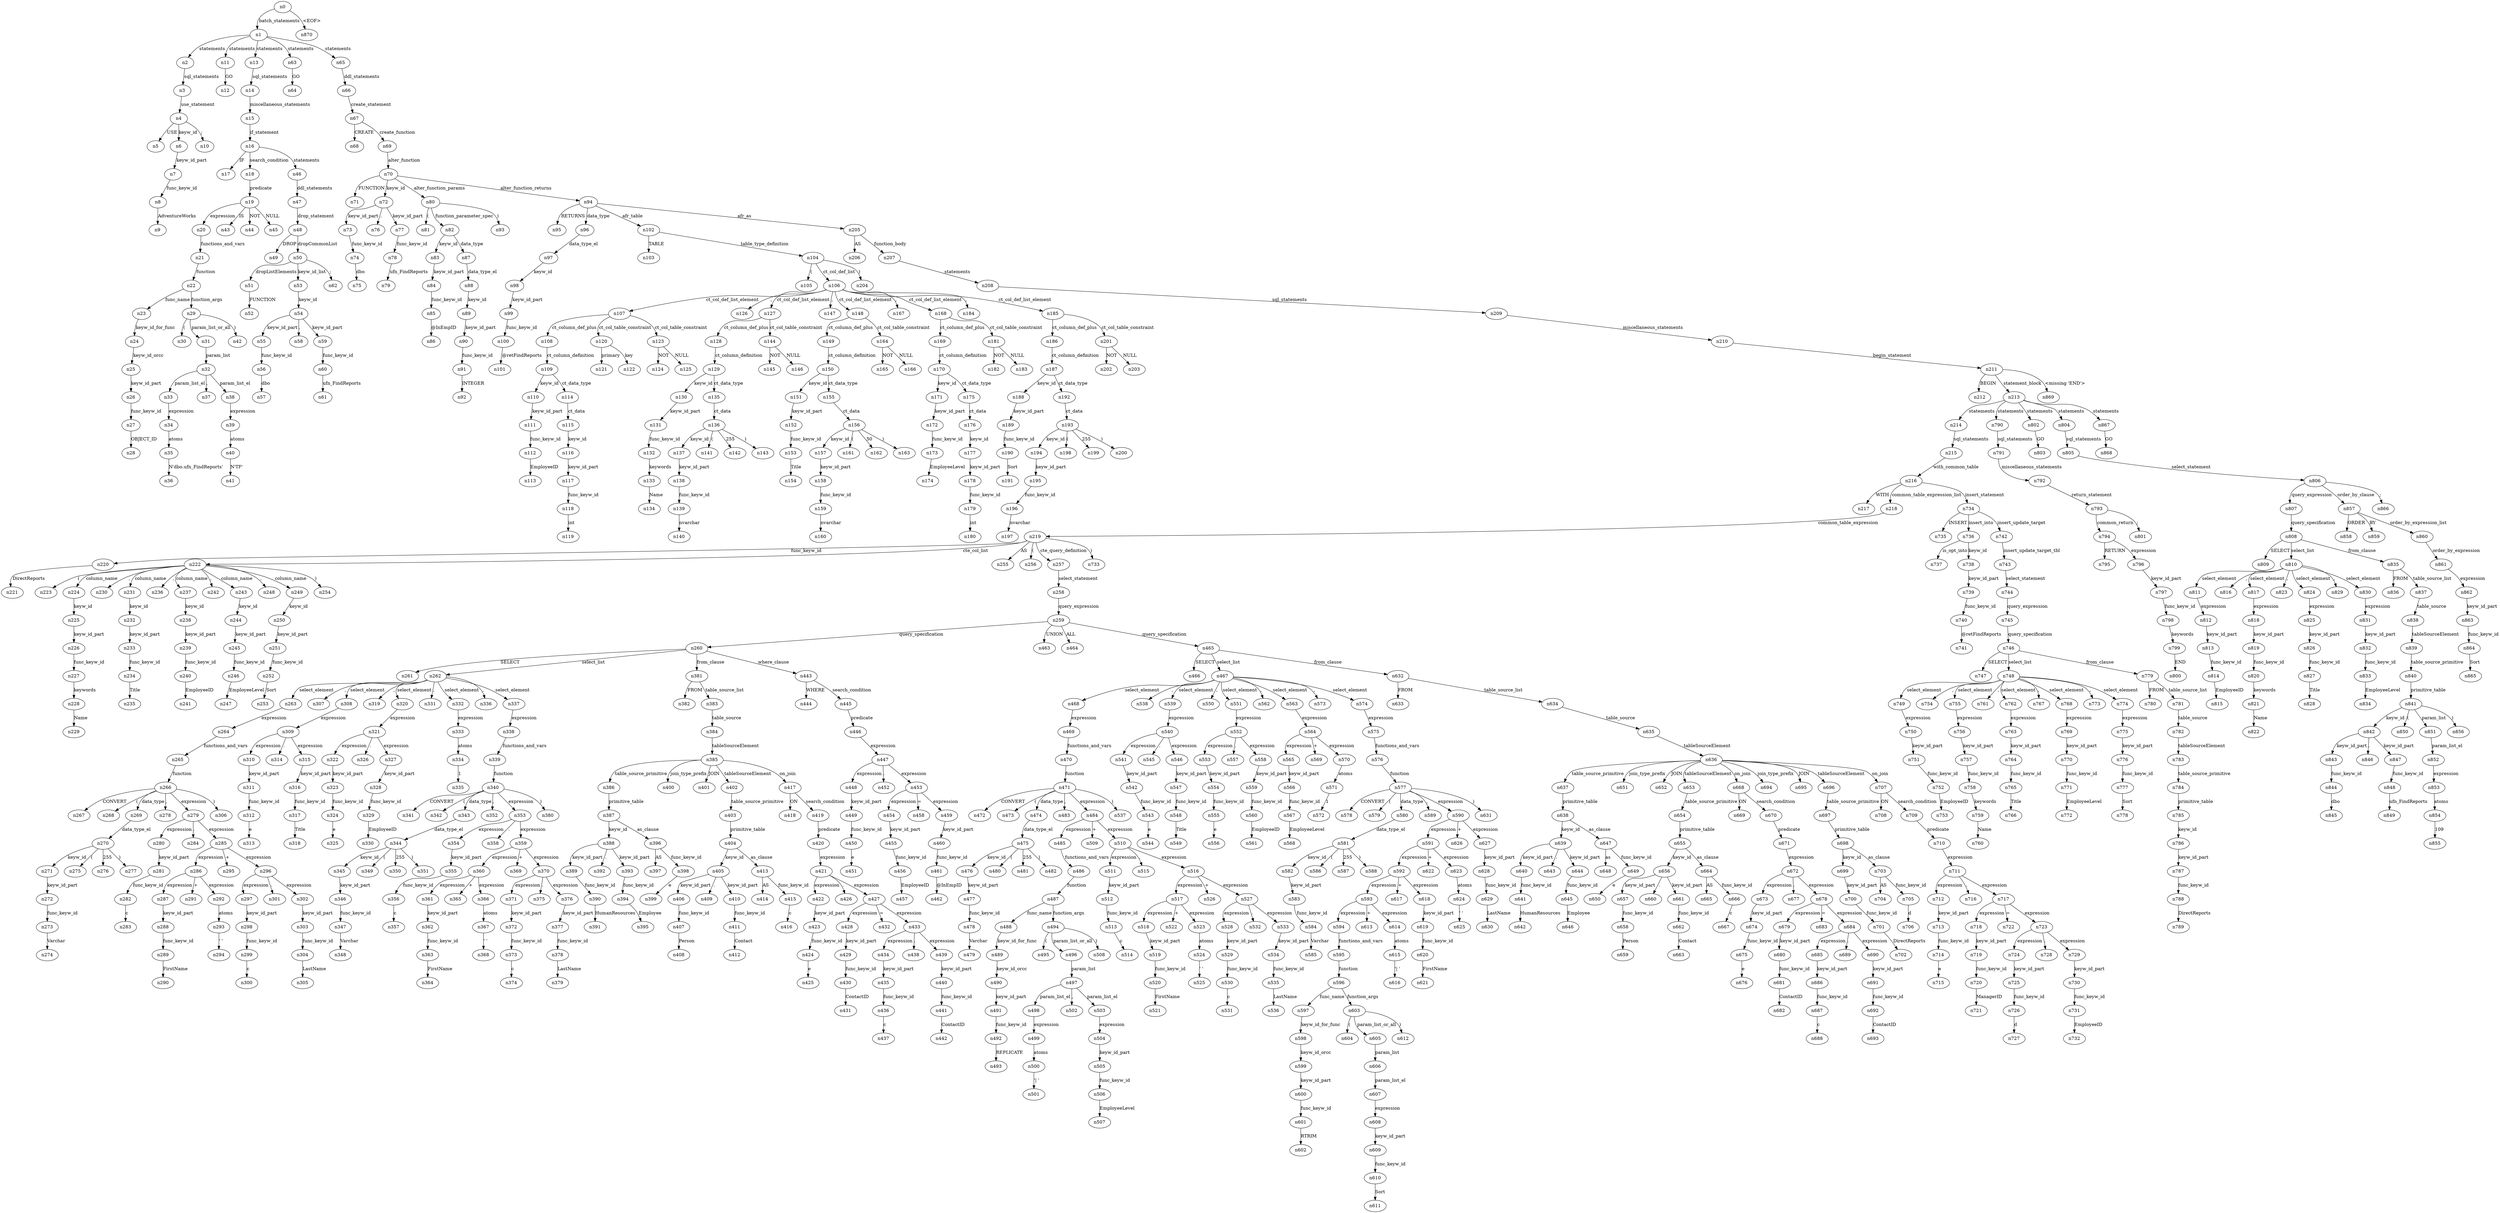 digraph ParseTree {
  n0 -> n1 [label="batch_statements"];
  n1 -> n2 [label="statements"];
  n2 -> n3 [label="sql_statements"];
  n3 -> n4 [label="use_statement"];
  n4 -> n5 [label="USE"];
  n4 -> n6 [label="keyw_id"];
  n6 -> n7 [label="keyw_id_part"];
  n7 -> n8 [label="func_keyw_id"];
  n8 -> n9 [label="AdventureWorks"];
  n4 -> n10 [label=";"];
  n1 -> n11 [label="statements"];
  n11 -> n12 [label="GO"];
  n1 -> n13 [label="statements"];
  n13 -> n14 [label="sql_statements"];
  n14 -> n15 [label="miscellaneous_statements"];
  n15 -> n16 [label="if_statement"];
  n16 -> n17 [label="IF"];
  n16 -> n18 [label="search_condition"];
  n18 -> n19 [label="predicate"];
  n19 -> n20 [label="expression"];
  n20 -> n21 [label="functions_and_vars"];
  n21 -> n22 [label="function"];
  n22 -> n23 [label="func_name"];
  n23 -> n24 [label="keyw_id_for_func"];
  n24 -> n25 [label="keyw_id_orcc"];
  n25 -> n26 [label="keyw_id_part"];
  n26 -> n27 [label="func_keyw_id"];
  n27 -> n28 [label="OBJECT_ID"];
  n22 -> n29 [label="function_args"];
  n29 -> n30 [label="("];
  n29 -> n31 [label="param_list_or_all"];
  n31 -> n32 [label="param_list"];
  n32 -> n33 [label="param_list_el"];
  n33 -> n34 [label="expression"];
  n34 -> n35 [label="atoms"];
  n35 -> n36 [label="N'dbo.ufn_FindReports'"];
  n32 -> n37 [label=","];
  n32 -> n38 [label="param_list_el"];
  n38 -> n39 [label="expression"];
  n39 -> n40 [label="atoms"];
  n40 -> n41 [label="N'TF'"];
  n29 -> n42 [label=")"];
  n19 -> n43 [label="IS"];
  n19 -> n44 [label="NOT"];
  n19 -> n45 [label="NULL"];
  n16 -> n46 [label="statements"];
  n46 -> n47 [label="ddl_statements"];
  n47 -> n48 [label="drop_statement"];
  n48 -> n49 [label="DROP"];
  n48 -> n50 [label="dropCommonList"];
  n50 -> n51 [label="dropListElements"];
  n51 -> n52 [label="FUNCTION"];
  n50 -> n53 [label="keyw_id_list"];
  n53 -> n54 [label="keyw_id"];
  n54 -> n55 [label="keyw_id_part"];
  n55 -> n56 [label="func_keyw_id"];
  n56 -> n57 [label="dbo"];
  n54 -> n58 [label="."];
  n54 -> n59 [label="keyw_id_part"];
  n59 -> n60 [label="func_keyw_id"];
  n60 -> n61 [label="ufn_FindReports"];
  n50 -> n62 [label=";"];
  n1 -> n63 [label="statements"];
  n63 -> n64 [label="GO"];
  n1 -> n65 [label="statements"];
  n65 -> n66 [label="ddl_statements"];
  n66 -> n67 [label="create_statement"];
  n67 -> n68 [label="CREATE"];
  n67 -> n69 [label="create_function"];
  n69 -> n70 [label="alter_function"];
  n70 -> n71 [label="FUNCTION"];
  n70 -> n72 [label="keyw_id"];
  n72 -> n73 [label="keyw_id_part"];
  n73 -> n74 [label="func_keyw_id"];
  n74 -> n75 [label="dbo"];
  n72 -> n76 [label="."];
  n72 -> n77 [label="keyw_id_part"];
  n77 -> n78 [label="func_keyw_id"];
  n78 -> n79 [label="ufn_FindReports"];
  n70 -> n80 [label="alter_function_params"];
  n80 -> n81 [label="("];
  n80 -> n82 [label="function_parameter_spec"];
  n82 -> n83 [label="keyw_id"];
  n83 -> n84 [label="keyw_id_part"];
  n84 -> n85 [label="func_keyw_id"];
  n85 -> n86 [label="@InEmpID"];
  n82 -> n87 [label="data_type"];
  n87 -> n88 [label="data_type_el"];
  n88 -> n89 [label="keyw_id"];
  n89 -> n90 [label="keyw_id_part"];
  n90 -> n91 [label="func_keyw_id"];
  n91 -> n92 [label="INTEGER"];
  n80 -> n93 [label=")"];
  n70 -> n94 [label="alter_function_returns"];
  n94 -> n95 [label="RETURNS"];
  n94 -> n96 [label="data_type"];
  n96 -> n97 [label="data_type_el"];
  n97 -> n98 [label="keyw_id"];
  n98 -> n99 [label="keyw_id_part"];
  n99 -> n100 [label="func_keyw_id"];
  n100 -> n101 [label="@retFindReports"];
  n94 -> n102 [label="afr_table"];
  n102 -> n103 [label="TABLE"];
  n102 -> n104 [label="table_type_definition"];
  n104 -> n105 [label="("];
  n104 -> n106 [label="ct_col_def_list"];
  n106 -> n107 [label="ct_col_def_list_element"];
  n107 -> n108 [label="ct_column_def_plus"];
  n108 -> n109 [label="ct_column_definition"];
  n109 -> n110 [label="keyw_id"];
  n110 -> n111 [label="keyw_id_part"];
  n111 -> n112 [label="func_keyw_id"];
  n112 -> n113 [label="EmployeeID"];
  n109 -> n114 [label="ct_data_type"];
  n114 -> n115 [label="ct_data"];
  n115 -> n116 [label="keyw_id"];
  n116 -> n117 [label="keyw_id_part"];
  n117 -> n118 [label="func_keyw_id"];
  n118 -> n119 [label="int"];
  n107 -> n120 [label="ct_col_table_constraint"];
  n120 -> n121 [label="primary"];
  n120 -> n122 [label="key"];
  n107 -> n123 [label="ct_col_table_constraint"];
  n123 -> n124 [label="NOT"];
  n123 -> n125 [label="NULL"];
  n106 -> n126 [label=","];
  n106 -> n127 [label="ct_col_def_list_element"];
  n127 -> n128 [label="ct_column_def_plus"];
  n128 -> n129 [label="ct_column_definition"];
  n129 -> n130 [label="keyw_id"];
  n130 -> n131 [label="keyw_id_part"];
  n131 -> n132 [label="func_keyw_id"];
  n132 -> n133 [label="keywords"];
  n133 -> n134 [label="Name"];
  n129 -> n135 [label="ct_data_type"];
  n135 -> n136 [label="ct_data"];
  n136 -> n137 [label="keyw_id"];
  n137 -> n138 [label="keyw_id_part"];
  n138 -> n139 [label="func_keyw_id"];
  n139 -> n140 [label="nvarchar"];
  n136 -> n141 [label="("];
  n136 -> n142 [label="255"];
  n136 -> n143 [label=")"];
  n127 -> n144 [label="ct_col_table_constraint"];
  n144 -> n145 [label="NOT"];
  n144 -> n146 [label="NULL"];
  n106 -> n147 [label=","];
  n106 -> n148 [label="ct_col_def_list_element"];
  n148 -> n149 [label="ct_column_def_plus"];
  n149 -> n150 [label="ct_column_definition"];
  n150 -> n151 [label="keyw_id"];
  n151 -> n152 [label="keyw_id_part"];
  n152 -> n153 [label="func_keyw_id"];
  n153 -> n154 [label="Title"];
  n150 -> n155 [label="ct_data_type"];
  n155 -> n156 [label="ct_data"];
  n156 -> n157 [label="keyw_id"];
  n157 -> n158 [label="keyw_id_part"];
  n158 -> n159 [label="func_keyw_id"];
  n159 -> n160 [label="nvarchar"];
  n156 -> n161 [label="("];
  n156 -> n162 [label="50"];
  n156 -> n163 [label=")"];
  n148 -> n164 [label="ct_col_table_constraint"];
  n164 -> n165 [label="NOT"];
  n164 -> n166 [label="NULL"];
  n106 -> n167 [label=","];
  n106 -> n168 [label="ct_col_def_list_element"];
  n168 -> n169 [label="ct_column_def_plus"];
  n169 -> n170 [label="ct_column_definition"];
  n170 -> n171 [label="keyw_id"];
  n171 -> n172 [label="keyw_id_part"];
  n172 -> n173 [label="func_keyw_id"];
  n173 -> n174 [label="EmployeeLevel"];
  n170 -> n175 [label="ct_data_type"];
  n175 -> n176 [label="ct_data"];
  n176 -> n177 [label="keyw_id"];
  n177 -> n178 [label="keyw_id_part"];
  n178 -> n179 [label="func_keyw_id"];
  n179 -> n180 [label="int"];
  n168 -> n181 [label="ct_col_table_constraint"];
  n181 -> n182 [label="NOT"];
  n181 -> n183 [label="NULL"];
  n106 -> n184 [label=","];
  n106 -> n185 [label="ct_col_def_list_element"];
  n185 -> n186 [label="ct_column_def_plus"];
  n186 -> n187 [label="ct_column_definition"];
  n187 -> n188 [label="keyw_id"];
  n188 -> n189 [label="keyw_id_part"];
  n189 -> n190 [label="func_keyw_id"];
  n190 -> n191 [label="Sort"];
  n187 -> n192 [label="ct_data_type"];
  n192 -> n193 [label="ct_data"];
  n193 -> n194 [label="keyw_id"];
  n194 -> n195 [label="keyw_id_part"];
  n195 -> n196 [label="func_keyw_id"];
  n196 -> n197 [label="nvarchar"];
  n193 -> n198 [label="("];
  n193 -> n199 [label="255"];
  n193 -> n200 [label=")"];
  n185 -> n201 [label="ct_col_table_constraint"];
  n201 -> n202 [label="NOT"];
  n201 -> n203 [label="NULL"];
  n104 -> n204 [label=")"];
  n94 -> n205 [label="afr_as"];
  n205 -> n206 [label="AS"];
  n205 -> n207 [label="function_body"];
  n207 -> n208 [label="statements"];
  n208 -> n209 [label="sql_statements"];
  n209 -> n210 [label="miscellaneous_statements"];
  n210 -> n211 [label="begin_statement"];
  n211 -> n212 [label="BEGIN"];
  n211 -> n213 [label="statement_block"];
  n213 -> n214 [label="statements"];
  n214 -> n215 [label="sql_statements"];
  n215 -> n216 [label="with_common_table"];
  n216 -> n217 [label="WITH"];
  n216 -> n218 [label="common_table_expression_list"];
  n218 -> n219 [label="common_table_expression"];
  n219 -> n220 [label="func_keyw_id"];
  n220 -> n221 [label="DirectReports"];
  n219 -> n222 [label="cte_col_list"];
  n222 -> n223 [label="("];
  n222 -> n224 [label="column_name"];
  n224 -> n225 [label="keyw_id"];
  n225 -> n226 [label="keyw_id_part"];
  n226 -> n227 [label="func_keyw_id"];
  n227 -> n228 [label="keywords"];
  n228 -> n229 [label="Name"];
  n222 -> n230 [label=","];
  n222 -> n231 [label="column_name"];
  n231 -> n232 [label="keyw_id"];
  n232 -> n233 [label="keyw_id_part"];
  n233 -> n234 [label="func_keyw_id"];
  n234 -> n235 [label="Title"];
  n222 -> n236 [label=","];
  n222 -> n237 [label="column_name"];
  n237 -> n238 [label="keyw_id"];
  n238 -> n239 [label="keyw_id_part"];
  n239 -> n240 [label="func_keyw_id"];
  n240 -> n241 [label="EmployeeID"];
  n222 -> n242 [label=","];
  n222 -> n243 [label="column_name"];
  n243 -> n244 [label="keyw_id"];
  n244 -> n245 [label="keyw_id_part"];
  n245 -> n246 [label="func_keyw_id"];
  n246 -> n247 [label="EmployeeLevel"];
  n222 -> n248 [label=","];
  n222 -> n249 [label="column_name"];
  n249 -> n250 [label="keyw_id"];
  n250 -> n251 [label="keyw_id_part"];
  n251 -> n252 [label="func_keyw_id"];
  n252 -> n253 [label="Sort"];
  n222 -> n254 [label=")"];
  n219 -> n255 [label="AS"];
  n219 -> n256 [label="("];
  n219 -> n257 [label="cte_query_definition"];
  n257 -> n258 [label="select_statement"];
  n258 -> n259 [label="query_expression"];
  n259 -> n260 [label="query_specification"];
  n260 -> n261 [label="SELECT"];
  n260 -> n262 [label="select_list"];
  n262 -> n263 [label="select_element"];
  n263 -> n264 [label="expression"];
  n264 -> n265 [label="functions_and_vars"];
  n265 -> n266 [label="function"];
  n266 -> n267 [label="CONVERT"];
  n266 -> n268 [label="("];
  n266 -> n269 [label="data_type"];
  n269 -> n270 [label="data_type_el"];
  n270 -> n271 [label="keyw_id"];
  n271 -> n272 [label="keyw_id_part"];
  n272 -> n273 [label="func_keyw_id"];
  n273 -> n274 [label="Varchar"];
  n270 -> n275 [label="("];
  n270 -> n276 [label="255"];
  n270 -> n277 [label=")"];
  n266 -> n278 [label=","];
  n266 -> n279 [label="expression"];
  n279 -> n280 [label="expression"];
  n280 -> n281 [label="keyw_id_part"];
  n281 -> n282 [label="func_keyw_id"];
  n282 -> n283 [label="c"];
  n279 -> n284 [label="."];
  n279 -> n285 [label="expression"];
  n285 -> n286 [label="expression"];
  n286 -> n287 [label="expression"];
  n287 -> n288 [label="keyw_id_part"];
  n288 -> n289 [label="func_keyw_id"];
  n289 -> n290 [label="FirstName"];
  n286 -> n291 [label="+"];
  n286 -> n292 [label="expression"];
  n292 -> n293 [label="atoms"];
  n293 -> n294 [label="' '"];
  n285 -> n295 [label="+"];
  n285 -> n296 [label="expression"];
  n296 -> n297 [label="expression"];
  n297 -> n298 [label="keyw_id_part"];
  n298 -> n299 [label="func_keyw_id"];
  n299 -> n300 [label="c"];
  n296 -> n301 [label="."];
  n296 -> n302 [label="expression"];
  n302 -> n303 [label="keyw_id_part"];
  n303 -> n304 [label="func_keyw_id"];
  n304 -> n305 [label="LastName"];
  n266 -> n306 [label=")"];
  n262 -> n307 [label=","];
  n262 -> n308 [label="select_element"];
  n308 -> n309 [label="expression"];
  n309 -> n310 [label="expression"];
  n310 -> n311 [label="keyw_id_part"];
  n311 -> n312 [label="func_keyw_id"];
  n312 -> n313 [label="e"];
  n309 -> n314 [label="."];
  n309 -> n315 [label="expression"];
  n315 -> n316 [label="keyw_id_part"];
  n316 -> n317 [label="func_keyw_id"];
  n317 -> n318 [label="Title"];
  n262 -> n319 [label=","];
  n262 -> n320 [label="select_element"];
  n320 -> n321 [label="expression"];
  n321 -> n322 [label="expression"];
  n322 -> n323 [label="keyw_id_part"];
  n323 -> n324 [label="func_keyw_id"];
  n324 -> n325 [label="e"];
  n321 -> n326 [label="."];
  n321 -> n327 [label="expression"];
  n327 -> n328 [label="keyw_id_part"];
  n328 -> n329 [label="func_keyw_id"];
  n329 -> n330 [label="EmployeeID"];
  n262 -> n331 [label=","];
  n262 -> n332 [label="select_element"];
  n332 -> n333 [label="expression"];
  n333 -> n334 [label="atoms"];
  n334 -> n335 [label="1"];
  n262 -> n336 [label=","];
  n262 -> n337 [label="select_element"];
  n337 -> n338 [label="expression"];
  n338 -> n339 [label="functions_and_vars"];
  n339 -> n340 [label="function"];
  n340 -> n341 [label="CONVERT"];
  n340 -> n342 [label="("];
  n340 -> n343 [label="data_type"];
  n343 -> n344 [label="data_type_el"];
  n344 -> n345 [label="keyw_id"];
  n345 -> n346 [label="keyw_id_part"];
  n346 -> n347 [label="func_keyw_id"];
  n347 -> n348 [label="Varchar"];
  n344 -> n349 [label="("];
  n344 -> n350 [label="255"];
  n344 -> n351 [label=")"];
  n340 -> n352 [label=","];
  n340 -> n353 [label="expression"];
  n353 -> n354 [label="expression"];
  n354 -> n355 [label="keyw_id_part"];
  n355 -> n356 [label="func_keyw_id"];
  n356 -> n357 [label="c"];
  n353 -> n358 [label="."];
  n353 -> n359 [label="expression"];
  n359 -> n360 [label="expression"];
  n360 -> n361 [label="expression"];
  n361 -> n362 [label="keyw_id_part"];
  n362 -> n363 [label="func_keyw_id"];
  n363 -> n364 [label="FirstName"];
  n360 -> n365 [label="+"];
  n360 -> n366 [label="expression"];
  n366 -> n367 [label="atoms"];
  n367 -> n368 [label="' '"];
  n359 -> n369 [label="+"];
  n359 -> n370 [label="expression"];
  n370 -> n371 [label="expression"];
  n371 -> n372 [label="keyw_id_part"];
  n372 -> n373 [label="func_keyw_id"];
  n373 -> n374 [label="c"];
  n370 -> n375 [label="."];
  n370 -> n376 [label="expression"];
  n376 -> n377 [label="keyw_id_part"];
  n377 -> n378 [label="func_keyw_id"];
  n378 -> n379 [label="LastName"];
  n340 -> n380 [label=")"];
  n260 -> n381 [label="from_clause"];
  n381 -> n382 [label="FROM"];
  n381 -> n383 [label="table_source_list"];
  n383 -> n384 [label="table_source"];
  n384 -> n385 [label="tableSourceElement"];
  n385 -> n386 [label="table_source_primitive"];
  n386 -> n387 [label="primitive_table"];
  n387 -> n388 [label="keyw_id"];
  n388 -> n389 [label="keyw_id_part"];
  n389 -> n390 [label="func_keyw_id"];
  n390 -> n391 [label="HumanResources"];
  n388 -> n392 [label="."];
  n388 -> n393 [label="keyw_id_part"];
  n393 -> n394 [label="func_keyw_id"];
  n394 -> n395 [label="Employee"];
  n387 -> n396 [label="as_clause"];
  n396 -> n397 [label="AS"];
  n396 -> n398 [label="func_keyw_id"];
  n398 -> n399 [label="e"];
  n385 -> n400 [label="join_type_prefix"];
  n385 -> n401 [label="JOIN"];
  n385 -> n402 [label="tableSourceElement"];
  n402 -> n403 [label="table_source_primitive"];
  n403 -> n404 [label="primitive_table"];
  n404 -> n405 [label="keyw_id"];
  n405 -> n406 [label="keyw_id_part"];
  n406 -> n407 [label="func_keyw_id"];
  n407 -> n408 [label="Person"];
  n405 -> n409 [label="."];
  n405 -> n410 [label="keyw_id_part"];
  n410 -> n411 [label="func_keyw_id"];
  n411 -> n412 [label="Contact"];
  n404 -> n413 [label="as_clause"];
  n413 -> n414 [label="AS"];
  n413 -> n415 [label="func_keyw_id"];
  n415 -> n416 [label="c"];
  n385 -> n417 [label="on_join"];
  n417 -> n418 [label="ON"];
  n417 -> n419 [label="search_condition"];
  n419 -> n420 [label="predicate"];
  n420 -> n421 [label="expression"];
  n421 -> n422 [label="expression"];
  n422 -> n423 [label="keyw_id_part"];
  n423 -> n424 [label="func_keyw_id"];
  n424 -> n425 [label="e"];
  n421 -> n426 [label="."];
  n421 -> n427 [label="expression"];
  n427 -> n428 [label="expression"];
  n428 -> n429 [label="keyw_id_part"];
  n429 -> n430 [label="func_keyw_id"];
  n430 -> n431 [label="ContactID"];
  n427 -> n432 [label="="];
  n427 -> n433 [label="expression"];
  n433 -> n434 [label="expression"];
  n434 -> n435 [label="keyw_id_part"];
  n435 -> n436 [label="func_keyw_id"];
  n436 -> n437 [label="c"];
  n433 -> n438 [label="."];
  n433 -> n439 [label="expression"];
  n439 -> n440 [label="keyw_id_part"];
  n440 -> n441 [label="func_keyw_id"];
  n441 -> n442 [label="ContactID"];
  n260 -> n443 [label="where_clause"];
  n443 -> n444 [label="WHERE"];
  n443 -> n445 [label="search_condition"];
  n445 -> n446 [label="predicate"];
  n446 -> n447 [label="expression"];
  n447 -> n448 [label="expression"];
  n448 -> n449 [label="keyw_id_part"];
  n449 -> n450 [label="func_keyw_id"];
  n450 -> n451 [label="e"];
  n447 -> n452 [label="."];
  n447 -> n453 [label="expression"];
  n453 -> n454 [label="expression"];
  n454 -> n455 [label="keyw_id_part"];
  n455 -> n456 [label="func_keyw_id"];
  n456 -> n457 [label="EmployeeID"];
  n453 -> n458 [label="="];
  n453 -> n459 [label="expression"];
  n459 -> n460 [label="keyw_id_part"];
  n460 -> n461 [label="func_keyw_id"];
  n461 -> n462 [label="@InEmpID"];
  n259 -> n463 [label="UNION"];
  n259 -> n464 [label="ALL"];
  n259 -> n465 [label="query_specification"];
  n465 -> n466 [label="SELECT"];
  n465 -> n467 [label="select_list"];
  n467 -> n468 [label="select_element"];
  n468 -> n469 [label="expression"];
  n469 -> n470 [label="functions_and_vars"];
  n470 -> n471 [label="function"];
  n471 -> n472 [label="CONVERT"];
  n471 -> n473 [label="("];
  n471 -> n474 [label="data_type"];
  n474 -> n475 [label="data_type_el"];
  n475 -> n476 [label="keyw_id"];
  n476 -> n477 [label="keyw_id_part"];
  n477 -> n478 [label="func_keyw_id"];
  n478 -> n479 [label="Varchar"];
  n475 -> n480 [label="("];
  n475 -> n481 [label="255"];
  n475 -> n482 [label=")"];
  n471 -> n483 [label=","];
  n471 -> n484 [label="expression"];
  n484 -> n485 [label="expression"];
  n485 -> n486 [label="functions_and_vars"];
  n486 -> n487 [label="function"];
  n487 -> n488 [label="func_name"];
  n488 -> n489 [label="keyw_id_for_func"];
  n489 -> n490 [label="keyw_id_orcc"];
  n490 -> n491 [label="keyw_id_part"];
  n491 -> n492 [label="func_keyw_id"];
  n492 -> n493 [label="REPLICATE"];
  n487 -> n494 [label="function_args"];
  n494 -> n495 [label="("];
  n494 -> n496 [label="param_list_or_all"];
  n496 -> n497 [label="param_list"];
  n497 -> n498 [label="param_list_el"];
  n498 -> n499 [label="expression"];
  n499 -> n500 [label="atoms"];
  n500 -> n501 [label="'| '"];
  n497 -> n502 [label=","];
  n497 -> n503 [label="param_list_el"];
  n503 -> n504 [label="expression"];
  n504 -> n505 [label="keyw_id_part"];
  n505 -> n506 [label="func_keyw_id"];
  n506 -> n507 [label="EmployeeLevel"];
  n494 -> n508 [label=")"];
  n484 -> n509 [label="+"];
  n484 -> n510 [label="expression"];
  n510 -> n511 [label="expression"];
  n511 -> n512 [label="keyw_id_part"];
  n512 -> n513 [label="func_keyw_id"];
  n513 -> n514 [label="c"];
  n510 -> n515 [label="."];
  n510 -> n516 [label="expression"];
  n516 -> n517 [label="expression"];
  n517 -> n518 [label="expression"];
  n518 -> n519 [label="keyw_id_part"];
  n519 -> n520 [label="func_keyw_id"];
  n520 -> n521 [label="FirstName"];
  n517 -> n522 [label="+"];
  n517 -> n523 [label="expression"];
  n523 -> n524 [label="atoms"];
  n524 -> n525 [label="' '"];
  n516 -> n526 [label="+"];
  n516 -> n527 [label="expression"];
  n527 -> n528 [label="expression"];
  n528 -> n529 [label="keyw_id_part"];
  n529 -> n530 [label="func_keyw_id"];
  n530 -> n531 [label="c"];
  n527 -> n532 [label="."];
  n527 -> n533 [label="expression"];
  n533 -> n534 [label="keyw_id_part"];
  n534 -> n535 [label="func_keyw_id"];
  n535 -> n536 [label="LastName"];
  n471 -> n537 [label=")"];
  n467 -> n538 [label=","];
  n467 -> n539 [label="select_element"];
  n539 -> n540 [label="expression"];
  n540 -> n541 [label="expression"];
  n541 -> n542 [label="keyw_id_part"];
  n542 -> n543 [label="func_keyw_id"];
  n543 -> n544 [label="e"];
  n540 -> n545 [label="."];
  n540 -> n546 [label="expression"];
  n546 -> n547 [label="keyw_id_part"];
  n547 -> n548 [label="func_keyw_id"];
  n548 -> n549 [label="Title"];
  n467 -> n550 [label=","];
  n467 -> n551 [label="select_element"];
  n551 -> n552 [label="expression"];
  n552 -> n553 [label="expression"];
  n553 -> n554 [label="keyw_id_part"];
  n554 -> n555 [label="func_keyw_id"];
  n555 -> n556 [label="e"];
  n552 -> n557 [label="."];
  n552 -> n558 [label="expression"];
  n558 -> n559 [label="keyw_id_part"];
  n559 -> n560 [label="func_keyw_id"];
  n560 -> n561 [label="EmployeeID"];
  n467 -> n562 [label=","];
  n467 -> n563 [label="select_element"];
  n563 -> n564 [label="expression"];
  n564 -> n565 [label="expression"];
  n565 -> n566 [label="keyw_id_part"];
  n566 -> n567 [label="func_keyw_id"];
  n567 -> n568 [label="EmployeeLevel"];
  n564 -> n569 [label="+"];
  n564 -> n570 [label="expression"];
  n570 -> n571 [label="atoms"];
  n571 -> n572 [label="1"];
  n467 -> n573 [label=","];
  n467 -> n574 [label="select_element"];
  n574 -> n575 [label="expression"];
  n575 -> n576 [label="functions_and_vars"];
  n576 -> n577 [label="function"];
  n577 -> n578 [label="CONVERT"];
  n577 -> n579 [label="("];
  n577 -> n580 [label="data_type"];
  n580 -> n581 [label="data_type_el"];
  n581 -> n582 [label="keyw_id"];
  n582 -> n583 [label="keyw_id_part"];
  n583 -> n584 [label="func_keyw_id"];
  n584 -> n585 [label="Varchar"];
  n581 -> n586 [label="("];
  n581 -> n587 [label="255"];
  n581 -> n588 [label=")"];
  n577 -> n589 [label=","];
  n577 -> n590 [label="expression"];
  n590 -> n591 [label="expression"];
  n591 -> n592 [label="expression"];
  n592 -> n593 [label="expression"];
  n593 -> n594 [label="expression"];
  n594 -> n595 [label="functions_and_vars"];
  n595 -> n596 [label="function"];
  n596 -> n597 [label="func_name"];
  n597 -> n598 [label="keyw_id_for_func"];
  n598 -> n599 [label="keyw_id_orcc"];
  n599 -> n600 [label="keyw_id_part"];
  n600 -> n601 [label="func_keyw_id"];
  n601 -> n602 [label="RTRIM"];
  n596 -> n603 [label="function_args"];
  n603 -> n604 [label="("];
  n603 -> n605 [label="param_list_or_all"];
  n605 -> n606 [label="param_list"];
  n606 -> n607 [label="param_list_el"];
  n607 -> n608 [label="expression"];
  n608 -> n609 [label="keyw_id_part"];
  n609 -> n610 [label="func_keyw_id"];
  n610 -> n611 [label="Sort"];
  n603 -> n612 [label=")"];
  n593 -> n613 [label="+"];
  n593 -> n614 [label="expression"];
  n614 -> n615 [label="atoms"];
  n615 -> n616 [label="'| '"];
  n592 -> n617 [label="+"];
  n592 -> n618 [label="expression"];
  n618 -> n619 [label="keyw_id_part"];
  n619 -> n620 [label="func_keyw_id"];
  n620 -> n621 [label="FirstName"];
  n591 -> n622 [label="+"];
  n591 -> n623 [label="expression"];
  n623 -> n624 [label="atoms"];
  n624 -> n625 [label="' '"];
  n590 -> n626 [label="+"];
  n590 -> n627 [label="expression"];
  n627 -> n628 [label="keyw_id_part"];
  n628 -> n629 [label="func_keyw_id"];
  n629 -> n630 [label="LastName"];
  n577 -> n631 [label=")"];
  n465 -> n632 [label="from_clause"];
  n632 -> n633 [label="FROM"];
  n632 -> n634 [label="table_source_list"];
  n634 -> n635 [label="table_source"];
  n635 -> n636 [label="tableSourceElement"];
  n636 -> n637 [label="table_source_primitive"];
  n637 -> n638 [label="primitive_table"];
  n638 -> n639 [label="keyw_id"];
  n639 -> n640 [label="keyw_id_part"];
  n640 -> n641 [label="func_keyw_id"];
  n641 -> n642 [label="HumanResources"];
  n639 -> n643 [label="."];
  n639 -> n644 [label="keyw_id_part"];
  n644 -> n645 [label="func_keyw_id"];
  n645 -> n646 [label="Employee"];
  n638 -> n647 [label="as_clause"];
  n647 -> n648 [label="as"];
  n647 -> n649 [label="func_keyw_id"];
  n649 -> n650 [label="e"];
  n636 -> n651 [label="join_type_prefix"];
  n636 -> n652 [label="JOIN"];
  n636 -> n653 [label="tableSourceElement"];
  n653 -> n654 [label="table_source_primitive"];
  n654 -> n655 [label="primitive_table"];
  n655 -> n656 [label="keyw_id"];
  n656 -> n657 [label="keyw_id_part"];
  n657 -> n658 [label="func_keyw_id"];
  n658 -> n659 [label="Person"];
  n656 -> n660 [label="."];
  n656 -> n661 [label="keyw_id_part"];
  n661 -> n662 [label="func_keyw_id"];
  n662 -> n663 [label="Contact"];
  n655 -> n664 [label="as_clause"];
  n664 -> n665 [label="AS"];
  n664 -> n666 [label="func_keyw_id"];
  n666 -> n667 [label="c"];
  n636 -> n668 [label="on_join"];
  n668 -> n669 [label="ON"];
  n668 -> n670 [label="search_condition"];
  n670 -> n671 [label="predicate"];
  n671 -> n672 [label="expression"];
  n672 -> n673 [label="expression"];
  n673 -> n674 [label="keyw_id_part"];
  n674 -> n675 [label="func_keyw_id"];
  n675 -> n676 [label="e"];
  n672 -> n677 [label="."];
  n672 -> n678 [label="expression"];
  n678 -> n679 [label="expression"];
  n679 -> n680 [label="keyw_id_part"];
  n680 -> n681 [label="func_keyw_id"];
  n681 -> n682 [label="ContactID"];
  n678 -> n683 [label="="];
  n678 -> n684 [label="expression"];
  n684 -> n685 [label="expression"];
  n685 -> n686 [label="keyw_id_part"];
  n686 -> n687 [label="func_keyw_id"];
  n687 -> n688 [label="c"];
  n684 -> n689 [label="."];
  n684 -> n690 [label="expression"];
  n690 -> n691 [label="keyw_id_part"];
  n691 -> n692 [label="func_keyw_id"];
  n692 -> n693 [label="ContactID"];
  n636 -> n694 [label="join_type_prefix"];
  n636 -> n695 [label="JOIN"];
  n636 -> n696 [label="tableSourceElement"];
  n696 -> n697 [label="table_source_primitive"];
  n697 -> n698 [label="primitive_table"];
  n698 -> n699 [label="keyw_id"];
  n699 -> n700 [label="keyw_id_part"];
  n700 -> n701 [label="func_keyw_id"];
  n701 -> n702 [label="DirectReports"];
  n698 -> n703 [label="as_clause"];
  n703 -> n704 [label="AS"];
  n703 -> n705 [label="func_keyw_id"];
  n705 -> n706 [label="d"];
  n636 -> n707 [label="on_join"];
  n707 -> n708 [label="ON"];
  n707 -> n709 [label="search_condition"];
  n709 -> n710 [label="predicate"];
  n710 -> n711 [label="expression"];
  n711 -> n712 [label="expression"];
  n712 -> n713 [label="keyw_id_part"];
  n713 -> n714 [label="func_keyw_id"];
  n714 -> n715 [label="e"];
  n711 -> n716 [label="."];
  n711 -> n717 [label="expression"];
  n717 -> n718 [label="expression"];
  n718 -> n719 [label="keyw_id_part"];
  n719 -> n720 [label="func_keyw_id"];
  n720 -> n721 [label="ManagerID"];
  n717 -> n722 [label="="];
  n717 -> n723 [label="expression"];
  n723 -> n724 [label="expression"];
  n724 -> n725 [label="keyw_id_part"];
  n725 -> n726 [label="func_keyw_id"];
  n726 -> n727 [label="d"];
  n723 -> n728 [label="."];
  n723 -> n729 [label="expression"];
  n729 -> n730 [label="keyw_id_part"];
  n730 -> n731 [label="func_keyw_id"];
  n731 -> n732 [label="EmployeeID"];
  n219 -> n733 [label=")"];
  n216 -> n734 [label="insert_statement"];
  n734 -> n735 [label="INSERT"];
  n734 -> n736 [label="insert_into"];
  n736 -> n737 [label="is_opt_into"];
  n736 -> n738 [label="keyw_id"];
  n738 -> n739 [label="keyw_id_part"];
  n739 -> n740 [label="func_keyw_id"];
  n740 -> n741 [label="@retFindReports"];
  n734 -> n742 [label="insert_update_target"];
  n742 -> n743 [label="insert_update_target_tbl"];
  n743 -> n744 [label="select_statement"];
  n744 -> n745 [label="query_expression"];
  n745 -> n746 [label="query_specification"];
  n746 -> n747 [label="SELECT"];
  n746 -> n748 [label="select_list"];
  n748 -> n749 [label="select_element"];
  n749 -> n750 [label="expression"];
  n750 -> n751 [label="keyw_id_part"];
  n751 -> n752 [label="func_keyw_id"];
  n752 -> n753 [label="EmployeeID"];
  n748 -> n754 [label=","];
  n748 -> n755 [label="select_element"];
  n755 -> n756 [label="expression"];
  n756 -> n757 [label="keyw_id_part"];
  n757 -> n758 [label="func_keyw_id"];
  n758 -> n759 [label="keywords"];
  n759 -> n760 [label="Name"];
  n748 -> n761 [label=","];
  n748 -> n762 [label="select_element"];
  n762 -> n763 [label="expression"];
  n763 -> n764 [label="keyw_id_part"];
  n764 -> n765 [label="func_keyw_id"];
  n765 -> n766 [label="Title"];
  n748 -> n767 [label=","];
  n748 -> n768 [label="select_element"];
  n768 -> n769 [label="expression"];
  n769 -> n770 [label="keyw_id_part"];
  n770 -> n771 [label="func_keyw_id"];
  n771 -> n772 [label="EmployeeLevel"];
  n748 -> n773 [label=","];
  n748 -> n774 [label="select_element"];
  n774 -> n775 [label="expression"];
  n775 -> n776 [label="keyw_id_part"];
  n776 -> n777 [label="func_keyw_id"];
  n777 -> n778 [label="Sort"];
  n746 -> n779 [label="from_clause"];
  n779 -> n780 [label="FROM"];
  n779 -> n781 [label="table_source_list"];
  n781 -> n782 [label="table_source"];
  n782 -> n783 [label="tableSourceElement"];
  n783 -> n784 [label="table_source_primitive"];
  n784 -> n785 [label="primitive_table"];
  n785 -> n786 [label="keyw_id"];
  n786 -> n787 [label="keyw_id_part"];
  n787 -> n788 [label="func_keyw_id"];
  n788 -> n789 [label="DirectReports"];
  n213 -> n790 [label="statements"];
  n790 -> n791 [label="sql_statements"];
  n791 -> n792 [label="miscellaneous_statements"];
  n792 -> n793 [label="return_statement"];
  n793 -> n794 [label="common_return"];
  n794 -> n795 [label="RETURN"];
  n794 -> n796 [label="expression"];
  n796 -> n797 [label="keyw_id_part"];
  n797 -> n798 [label="func_keyw_id"];
  n798 -> n799 [label="keywords"];
  n799 -> n800 [label="END"];
  n793 -> n801 [label=";"];
  n213 -> n802 [label="statements"];
  n802 -> n803 [label="GO"];
  n213 -> n804 [label="statements"];
  n804 -> n805 [label="sql_statements"];
  n805 -> n806 [label="select_statement"];
  n806 -> n807 [label="query_expression"];
  n807 -> n808 [label="query_specification"];
  n808 -> n809 [label="SELECT"];
  n808 -> n810 [label="select_list"];
  n810 -> n811 [label="select_element"];
  n811 -> n812 [label="expression"];
  n812 -> n813 [label="keyw_id_part"];
  n813 -> n814 [label="func_keyw_id"];
  n814 -> n815 [label="EmployeeID"];
  n810 -> n816 [label=","];
  n810 -> n817 [label="select_element"];
  n817 -> n818 [label="expression"];
  n818 -> n819 [label="keyw_id_part"];
  n819 -> n820 [label="func_keyw_id"];
  n820 -> n821 [label="keywords"];
  n821 -> n822 [label="Name"];
  n810 -> n823 [label=","];
  n810 -> n824 [label="select_element"];
  n824 -> n825 [label="expression"];
  n825 -> n826 [label="keyw_id_part"];
  n826 -> n827 [label="func_keyw_id"];
  n827 -> n828 [label="Title"];
  n810 -> n829 [label=","];
  n810 -> n830 [label="select_element"];
  n830 -> n831 [label="expression"];
  n831 -> n832 [label="keyw_id_part"];
  n832 -> n833 [label="func_keyw_id"];
  n833 -> n834 [label="EmployeeLevel"];
  n808 -> n835 [label="from_clause"];
  n835 -> n836 [label="FROM"];
  n835 -> n837 [label="table_source_list"];
  n837 -> n838 [label="table_source"];
  n838 -> n839 [label="tableSourceElement"];
  n839 -> n840 [label="table_source_primitive"];
  n840 -> n841 [label="primitive_table"];
  n841 -> n842 [label="keyw_id"];
  n842 -> n843 [label="keyw_id_part"];
  n843 -> n844 [label="func_keyw_id"];
  n844 -> n845 [label="dbo"];
  n842 -> n846 [label="."];
  n842 -> n847 [label="keyw_id_part"];
  n847 -> n848 [label="func_keyw_id"];
  n848 -> n849 [label="ufn_FindReports"];
  n841 -> n850 [label="("];
  n841 -> n851 [label="param_list"];
  n851 -> n852 [label="param_list_el"];
  n852 -> n853 [label="expression"];
  n853 -> n854 [label="atoms"];
  n854 -> n855 [label="109"];
  n841 -> n856 [label=")"];
  n806 -> n857 [label="order_by_clause"];
  n857 -> n858 [label="ORDER"];
  n857 -> n859 [label="BY"];
  n857 -> n860 [label="order_by_expression_list"];
  n860 -> n861 [label="order_by_expression"];
  n861 -> n862 [label="expression"];
  n862 -> n863 [label="keyw_id_part"];
  n863 -> n864 [label="func_keyw_id"];
  n864 -> n865 [label="Sort"];
  n806 -> n866 [label=";"];
  n213 -> n867 [label="statements"];
  n867 -> n868 [label="GO"];
  n211 -> n869 [label="<missing 'END'>"];
  n0 -> n870 [label="<EOF>"];
}